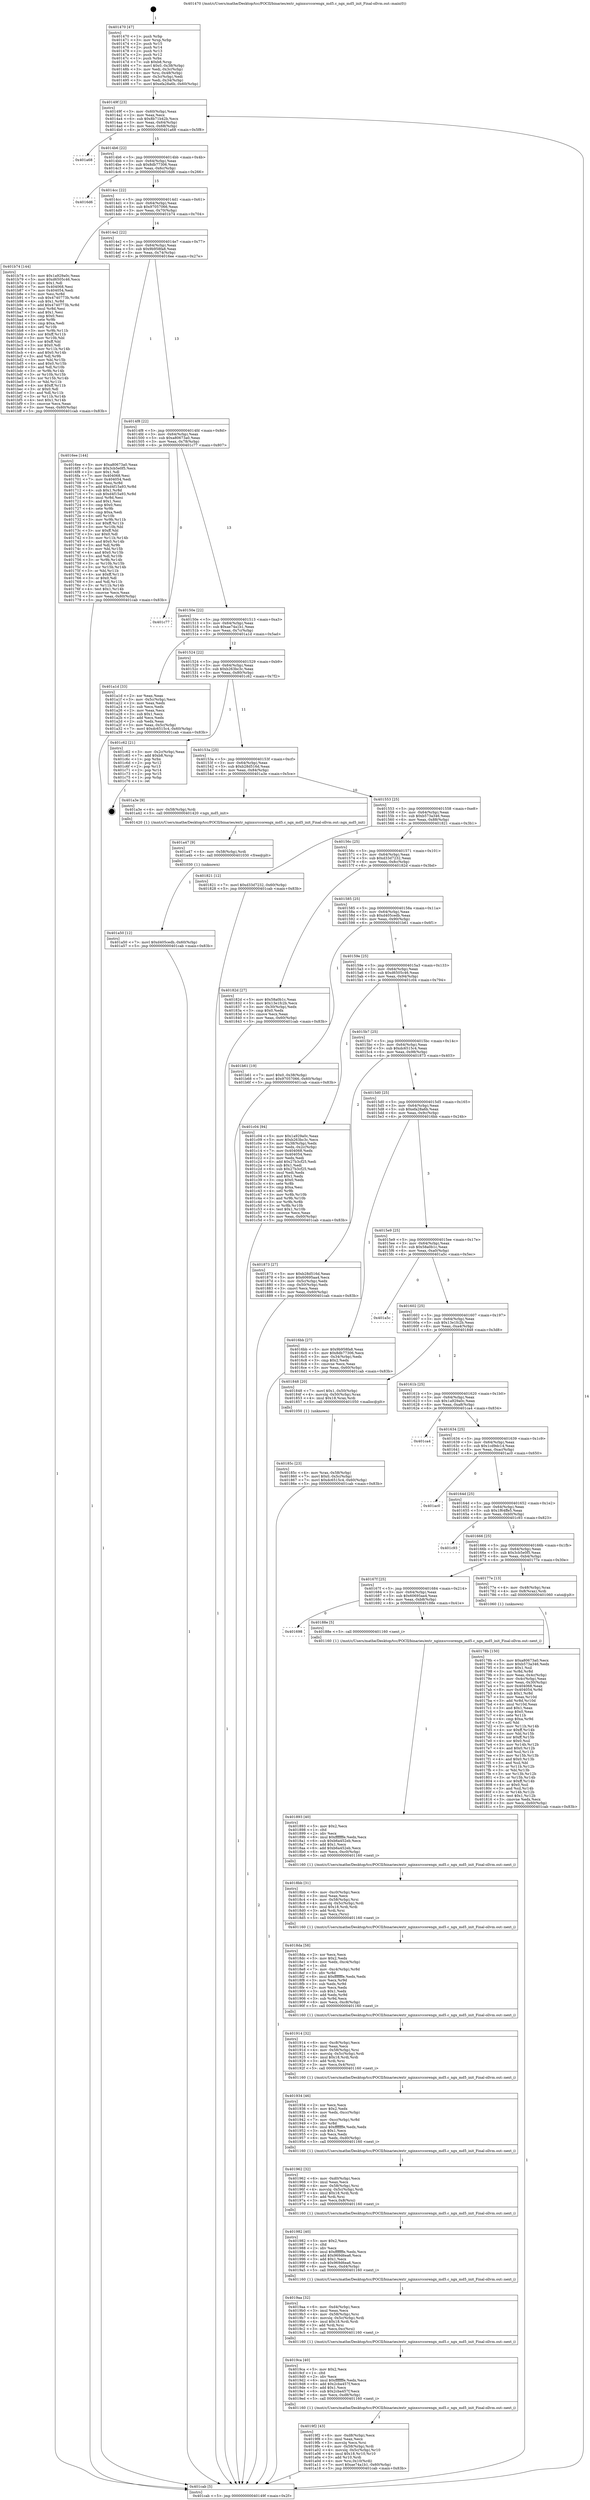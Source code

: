 digraph "0x401470" {
  label = "0x401470 (/mnt/c/Users/mathe/Desktop/tcc/POCII/binaries/extr_nginxsrccorengx_md5.c_ngx_md5_init_Final-ollvm.out::main(0))"
  labelloc = "t"
  node[shape=record]

  Entry [label="",width=0.3,height=0.3,shape=circle,fillcolor=black,style=filled]
  "0x40149f" [label="{
     0x40149f [23]\l
     | [instrs]\l
     &nbsp;&nbsp;0x40149f \<+3\>: mov -0x60(%rbp),%eax\l
     &nbsp;&nbsp;0x4014a2 \<+2\>: mov %eax,%ecx\l
     &nbsp;&nbsp;0x4014a4 \<+6\>: sub $0x8b71b42b,%ecx\l
     &nbsp;&nbsp;0x4014aa \<+3\>: mov %eax,-0x64(%rbp)\l
     &nbsp;&nbsp;0x4014ad \<+3\>: mov %ecx,-0x68(%rbp)\l
     &nbsp;&nbsp;0x4014b0 \<+6\>: je 0000000000401a68 \<main+0x5f8\>\l
  }"]
  "0x401a68" [label="{
     0x401a68\l
  }", style=dashed]
  "0x4014b6" [label="{
     0x4014b6 [22]\l
     | [instrs]\l
     &nbsp;&nbsp;0x4014b6 \<+5\>: jmp 00000000004014bb \<main+0x4b\>\l
     &nbsp;&nbsp;0x4014bb \<+3\>: mov -0x64(%rbp),%eax\l
     &nbsp;&nbsp;0x4014be \<+5\>: sub $0x8db77306,%eax\l
     &nbsp;&nbsp;0x4014c3 \<+3\>: mov %eax,-0x6c(%rbp)\l
     &nbsp;&nbsp;0x4014c6 \<+6\>: je 00000000004016d6 \<main+0x266\>\l
  }"]
  Exit [label="",width=0.3,height=0.3,shape=circle,fillcolor=black,style=filled,peripheries=2]
  "0x4016d6" [label="{
     0x4016d6\l
  }", style=dashed]
  "0x4014cc" [label="{
     0x4014cc [22]\l
     | [instrs]\l
     &nbsp;&nbsp;0x4014cc \<+5\>: jmp 00000000004014d1 \<main+0x61\>\l
     &nbsp;&nbsp;0x4014d1 \<+3\>: mov -0x64(%rbp),%eax\l
     &nbsp;&nbsp;0x4014d4 \<+5\>: sub $0x97057066,%eax\l
     &nbsp;&nbsp;0x4014d9 \<+3\>: mov %eax,-0x70(%rbp)\l
     &nbsp;&nbsp;0x4014dc \<+6\>: je 0000000000401b74 \<main+0x704\>\l
  }"]
  "0x401a50" [label="{
     0x401a50 [12]\l
     | [instrs]\l
     &nbsp;&nbsp;0x401a50 \<+7\>: movl $0xd405cedb,-0x60(%rbp)\l
     &nbsp;&nbsp;0x401a57 \<+5\>: jmp 0000000000401cab \<main+0x83b\>\l
  }"]
  "0x401b74" [label="{
     0x401b74 [144]\l
     | [instrs]\l
     &nbsp;&nbsp;0x401b74 \<+5\>: mov $0x1a929a0c,%eax\l
     &nbsp;&nbsp;0x401b79 \<+5\>: mov $0xd6505c46,%ecx\l
     &nbsp;&nbsp;0x401b7e \<+2\>: mov $0x1,%dl\l
     &nbsp;&nbsp;0x401b80 \<+7\>: mov 0x404068,%esi\l
     &nbsp;&nbsp;0x401b87 \<+7\>: mov 0x404054,%edi\l
     &nbsp;&nbsp;0x401b8e \<+3\>: mov %esi,%r8d\l
     &nbsp;&nbsp;0x401b91 \<+7\>: sub $0x4740773b,%r8d\l
     &nbsp;&nbsp;0x401b98 \<+4\>: sub $0x1,%r8d\l
     &nbsp;&nbsp;0x401b9c \<+7\>: add $0x4740773b,%r8d\l
     &nbsp;&nbsp;0x401ba3 \<+4\>: imul %r8d,%esi\l
     &nbsp;&nbsp;0x401ba7 \<+3\>: and $0x1,%esi\l
     &nbsp;&nbsp;0x401baa \<+3\>: cmp $0x0,%esi\l
     &nbsp;&nbsp;0x401bad \<+4\>: sete %r9b\l
     &nbsp;&nbsp;0x401bb1 \<+3\>: cmp $0xa,%edi\l
     &nbsp;&nbsp;0x401bb4 \<+4\>: setl %r10b\l
     &nbsp;&nbsp;0x401bb8 \<+3\>: mov %r9b,%r11b\l
     &nbsp;&nbsp;0x401bbb \<+4\>: xor $0xff,%r11b\l
     &nbsp;&nbsp;0x401bbf \<+3\>: mov %r10b,%bl\l
     &nbsp;&nbsp;0x401bc2 \<+3\>: xor $0xff,%bl\l
     &nbsp;&nbsp;0x401bc5 \<+3\>: xor $0x0,%dl\l
     &nbsp;&nbsp;0x401bc8 \<+3\>: mov %r11b,%r14b\l
     &nbsp;&nbsp;0x401bcb \<+4\>: and $0x0,%r14b\l
     &nbsp;&nbsp;0x401bcf \<+3\>: and %dl,%r9b\l
     &nbsp;&nbsp;0x401bd2 \<+3\>: mov %bl,%r15b\l
     &nbsp;&nbsp;0x401bd5 \<+4\>: and $0x0,%r15b\l
     &nbsp;&nbsp;0x401bd9 \<+3\>: and %dl,%r10b\l
     &nbsp;&nbsp;0x401bdc \<+3\>: or %r9b,%r14b\l
     &nbsp;&nbsp;0x401bdf \<+3\>: or %r10b,%r15b\l
     &nbsp;&nbsp;0x401be2 \<+3\>: xor %r15b,%r14b\l
     &nbsp;&nbsp;0x401be5 \<+3\>: or %bl,%r11b\l
     &nbsp;&nbsp;0x401be8 \<+4\>: xor $0xff,%r11b\l
     &nbsp;&nbsp;0x401bec \<+3\>: or $0x0,%dl\l
     &nbsp;&nbsp;0x401bef \<+3\>: and %dl,%r11b\l
     &nbsp;&nbsp;0x401bf2 \<+3\>: or %r11b,%r14b\l
     &nbsp;&nbsp;0x401bf5 \<+4\>: test $0x1,%r14b\l
     &nbsp;&nbsp;0x401bf9 \<+3\>: cmovne %ecx,%eax\l
     &nbsp;&nbsp;0x401bfc \<+3\>: mov %eax,-0x60(%rbp)\l
     &nbsp;&nbsp;0x401bff \<+5\>: jmp 0000000000401cab \<main+0x83b\>\l
  }"]
  "0x4014e2" [label="{
     0x4014e2 [22]\l
     | [instrs]\l
     &nbsp;&nbsp;0x4014e2 \<+5\>: jmp 00000000004014e7 \<main+0x77\>\l
     &nbsp;&nbsp;0x4014e7 \<+3\>: mov -0x64(%rbp),%eax\l
     &nbsp;&nbsp;0x4014ea \<+5\>: sub $0x9b958fa8,%eax\l
     &nbsp;&nbsp;0x4014ef \<+3\>: mov %eax,-0x74(%rbp)\l
     &nbsp;&nbsp;0x4014f2 \<+6\>: je 00000000004016ee \<main+0x27e\>\l
  }"]
  "0x401a47" [label="{
     0x401a47 [9]\l
     | [instrs]\l
     &nbsp;&nbsp;0x401a47 \<+4\>: mov -0x58(%rbp),%rdi\l
     &nbsp;&nbsp;0x401a4b \<+5\>: call 0000000000401030 \<free@plt\>\l
     | [calls]\l
     &nbsp;&nbsp;0x401030 \{1\} (unknown)\l
  }"]
  "0x4016ee" [label="{
     0x4016ee [144]\l
     | [instrs]\l
     &nbsp;&nbsp;0x4016ee \<+5\>: mov $0xa80673a0,%eax\l
     &nbsp;&nbsp;0x4016f3 \<+5\>: mov $0x3cb5e0f5,%ecx\l
     &nbsp;&nbsp;0x4016f8 \<+2\>: mov $0x1,%dl\l
     &nbsp;&nbsp;0x4016fa \<+7\>: mov 0x404068,%esi\l
     &nbsp;&nbsp;0x401701 \<+7\>: mov 0x404054,%edi\l
     &nbsp;&nbsp;0x401708 \<+3\>: mov %esi,%r8d\l
     &nbsp;&nbsp;0x40170b \<+7\>: add $0xd4f15a93,%r8d\l
     &nbsp;&nbsp;0x401712 \<+4\>: sub $0x1,%r8d\l
     &nbsp;&nbsp;0x401716 \<+7\>: sub $0xd4f15a93,%r8d\l
     &nbsp;&nbsp;0x40171d \<+4\>: imul %r8d,%esi\l
     &nbsp;&nbsp;0x401721 \<+3\>: and $0x1,%esi\l
     &nbsp;&nbsp;0x401724 \<+3\>: cmp $0x0,%esi\l
     &nbsp;&nbsp;0x401727 \<+4\>: sete %r9b\l
     &nbsp;&nbsp;0x40172b \<+3\>: cmp $0xa,%edi\l
     &nbsp;&nbsp;0x40172e \<+4\>: setl %r10b\l
     &nbsp;&nbsp;0x401732 \<+3\>: mov %r9b,%r11b\l
     &nbsp;&nbsp;0x401735 \<+4\>: xor $0xff,%r11b\l
     &nbsp;&nbsp;0x401739 \<+3\>: mov %r10b,%bl\l
     &nbsp;&nbsp;0x40173c \<+3\>: xor $0xff,%bl\l
     &nbsp;&nbsp;0x40173f \<+3\>: xor $0x0,%dl\l
     &nbsp;&nbsp;0x401742 \<+3\>: mov %r11b,%r14b\l
     &nbsp;&nbsp;0x401745 \<+4\>: and $0x0,%r14b\l
     &nbsp;&nbsp;0x401749 \<+3\>: and %dl,%r9b\l
     &nbsp;&nbsp;0x40174c \<+3\>: mov %bl,%r15b\l
     &nbsp;&nbsp;0x40174f \<+4\>: and $0x0,%r15b\l
     &nbsp;&nbsp;0x401753 \<+3\>: and %dl,%r10b\l
     &nbsp;&nbsp;0x401756 \<+3\>: or %r9b,%r14b\l
     &nbsp;&nbsp;0x401759 \<+3\>: or %r10b,%r15b\l
     &nbsp;&nbsp;0x40175c \<+3\>: xor %r15b,%r14b\l
     &nbsp;&nbsp;0x40175f \<+3\>: or %bl,%r11b\l
     &nbsp;&nbsp;0x401762 \<+4\>: xor $0xff,%r11b\l
     &nbsp;&nbsp;0x401766 \<+3\>: or $0x0,%dl\l
     &nbsp;&nbsp;0x401769 \<+3\>: and %dl,%r11b\l
     &nbsp;&nbsp;0x40176c \<+3\>: or %r11b,%r14b\l
     &nbsp;&nbsp;0x40176f \<+4\>: test $0x1,%r14b\l
     &nbsp;&nbsp;0x401773 \<+3\>: cmovne %ecx,%eax\l
     &nbsp;&nbsp;0x401776 \<+3\>: mov %eax,-0x60(%rbp)\l
     &nbsp;&nbsp;0x401779 \<+5\>: jmp 0000000000401cab \<main+0x83b\>\l
  }"]
  "0x4014f8" [label="{
     0x4014f8 [22]\l
     | [instrs]\l
     &nbsp;&nbsp;0x4014f8 \<+5\>: jmp 00000000004014fd \<main+0x8d\>\l
     &nbsp;&nbsp;0x4014fd \<+3\>: mov -0x64(%rbp),%eax\l
     &nbsp;&nbsp;0x401500 \<+5\>: sub $0xa80673a0,%eax\l
     &nbsp;&nbsp;0x401505 \<+3\>: mov %eax,-0x78(%rbp)\l
     &nbsp;&nbsp;0x401508 \<+6\>: je 0000000000401c77 \<main+0x807\>\l
  }"]
  "0x4019f2" [label="{
     0x4019f2 [43]\l
     | [instrs]\l
     &nbsp;&nbsp;0x4019f2 \<+6\>: mov -0xd8(%rbp),%ecx\l
     &nbsp;&nbsp;0x4019f8 \<+3\>: imul %eax,%ecx\l
     &nbsp;&nbsp;0x4019fb \<+3\>: movslq %ecx,%rsi\l
     &nbsp;&nbsp;0x4019fe \<+4\>: mov -0x58(%rbp),%rdi\l
     &nbsp;&nbsp;0x401a02 \<+4\>: movslq -0x5c(%rbp),%r10\l
     &nbsp;&nbsp;0x401a06 \<+4\>: imul $0x18,%r10,%r10\l
     &nbsp;&nbsp;0x401a0a \<+3\>: add %r10,%rdi\l
     &nbsp;&nbsp;0x401a0d \<+4\>: mov %rsi,0x10(%rdi)\l
     &nbsp;&nbsp;0x401a11 \<+7\>: movl $0xae74a1b1,-0x60(%rbp)\l
     &nbsp;&nbsp;0x401a18 \<+5\>: jmp 0000000000401cab \<main+0x83b\>\l
  }"]
  "0x401c77" [label="{
     0x401c77\l
  }", style=dashed]
  "0x40150e" [label="{
     0x40150e [22]\l
     | [instrs]\l
     &nbsp;&nbsp;0x40150e \<+5\>: jmp 0000000000401513 \<main+0xa3\>\l
     &nbsp;&nbsp;0x401513 \<+3\>: mov -0x64(%rbp),%eax\l
     &nbsp;&nbsp;0x401516 \<+5\>: sub $0xae74a1b1,%eax\l
     &nbsp;&nbsp;0x40151b \<+3\>: mov %eax,-0x7c(%rbp)\l
     &nbsp;&nbsp;0x40151e \<+6\>: je 0000000000401a1d \<main+0x5ad\>\l
  }"]
  "0x4019ca" [label="{
     0x4019ca [40]\l
     | [instrs]\l
     &nbsp;&nbsp;0x4019ca \<+5\>: mov $0x2,%ecx\l
     &nbsp;&nbsp;0x4019cf \<+1\>: cltd\l
     &nbsp;&nbsp;0x4019d0 \<+2\>: idiv %ecx\l
     &nbsp;&nbsp;0x4019d2 \<+6\>: imul $0xfffffffe,%edx,%ecx\l
     &nbsp;&nbsp;0x4019d8 \<+6\>: add $0x2cba457f,%ecx\l
     &nbsp;&nbsp;0x4019de \<+3\>: add $0x1,%ecx\l
     &nbsp;&nbsp;0x4019e1 \<+6\>: sub $0x2cba457f,%ecx\l
     &nbsp;&nbsp;0x4019e7 \<+6\>: mov %ecx,-0xd8(%rbp)\l
     &nbsp;&nbsp;0x4019ed \<+5\>: call 0000000000401160 \<next_i\>\l
     | [calls]\l
     &nbsp;&nbsp;0x401160 \{1\} (/mnt/c/Users/mathe/Desktop/tcc/POCII/binaries/extr_nginxsrccorengx_md5.c_ngx_md5_init_Final-ollvm.out::next_i)\l
  }"]
  "0x401a1d" [label="{
     0x401a1d [33]\l
     | [instrs]\l
     &nbsp;&nbsp;0x401a1d \<+2\>: xor %eax,%eax\l
     &nbsp;&nbsp;0x401a1f \<+3\>: mov -0x5c(%rbp),%ecx\l
     &nbsp;&nbsp;0x401a22 \<+2\>: mov %eax,%edx\l
     &nbsp;&nbsp;0x401a24 \<+2\>: sub %ecx,%edx\l
     &nbsp;&nbsp;0x401a26 \<+2\>: mov %eax,%ecx\l
     &nbsp;&nbsp;0x401a28 \<+3\>: sub $0x1,%ecx\l
     &nbsp;&nbsp;0x401a2b \<+2\>: add %ecx,%edx\l
     &nbsp;&nbsp;0x401a2d \<+2\>: sub %edx,%eax\l
     &nbsp;&nbsp;0x401a2f \<+3\>: mov %eax,-0x5c(%rbp)\l
     &nbsp;&nbsp;0x401a32 \<+7\>: movl $0xdc6515c4,-0x60(%rbp)\l
     &nbsp;&nbsp;0x401a39 \<+5\>: jmp 0000000000401cab \<main+0x83b\>\l
  }"]
  "0x401524" [label="{
     0x401524 [22]\l
     | [instrs]\l
     &nbsp;&nbsp;0x401524 \<+5\>: jmp 0000000000401529 \<main+0xb9\>\l
     &nbsp;&nbsp;0x401529 \<+3\>: mov -0x64(%rbp),%eax\l
     &nbsp;&nbsp;0x40152c \<+5\>: sub $0xb263bc3c,%eax\l
     &nbsp;&nbsp;0x401531 \<+3\>: mov %eax,-0x80(%rbp)\l
     &nbsp;&nbsp;0x401534 \<+6\>: je 0000000000401c62 \<main+0x7f2\>\l
  }"]
  "0x4019aa" [label="{
     0x4019aa [32]\l
     | [instrs]\l
     &nbsp;&nbsp;0x4019aa \<+6\>: mov -0xd4(%rbp),%ecx\l
     &nbsp;&nbsp;0x4019b0 \<+3\>: imul %eax,%ecx\l
     &nbsp;&nbsp;0x4019b3 \<+4\>: mov -0x58(%rbp),%rsi\l
     &nbsp;&nbsp;0x4019b7 \<+4\>: movslq -0x5c(%rbp),%rdi\l
     &nbsp;&nbsp;0x4019bb \<+4\>: imul $0x18,%rdi,%rdi\l
     &nbsp;&nbsp;0x4019bf \<+3\>: add %rdi,%rsi\l
     &nbsp;&nbsp;0x4019c2 \<+3\>: mov %ecx,0xc(%rsi)\l
     &nbsp;&nbsp;0x4019c5 \<+5\>: call 0000000000401160 \<next_i\>\l
     | [calls]\l
     &nbsp;&nbsp;0x401160 \{1\} (/mnt/c/Users/mathe/Desktop/tcc/POCII/binaries/extr_nginxsrccorengx_md5.c_ngx_md5_init_Final-ollvm.out::next_i)\l
  }"]
  "0x401c62" [label="{
     0x401c62 [21]\l
     | [instrs]\l
     &nbsp;&nbsp;0x401c62 \<+3\>: mov -0x2c(%rbp),%eax\l
     &nbsp;&nbsp;0x401c65 \<+7\>: add $0xb8,%rsp\l
     &nbsp;&nbsp;0x401c6c \<+1\>: pop %rbx\l
     &nbsp;&nbsp;0x401c6d \<+2\>: pop %r12\l
     &nbsp;&nbsp;0x401c6f \<+2\>: pop %r13\l
     &nbsp;&nbsp;0x401c71 \<+2\>: pop %r14\l
     &nbsp;&nbsp;0x401c73 \<+2\>: pop %r15\l
     &nbsp;&nbsp;0x401c75 \<+1\>: pop %rbp\l
     &nbsp;&nbsp;0x401c76 \<+1\>: ret\l
  }"]
  "0x40153a" [label="{
     0x40153a [25]\l
     | [instrs]\l
     &nbsp;&nbsp;0x40153a \<+5\>: jmp 000000000040153f \<main+0xcf\>\l
     &nbsp;&nbsp;0x40153f \<+3\>: mov -0x64(%rbp),%eax\l
     &nbsp;&nbsp;0x401542 \<+5\>: sub $0xb28d516d,%eax\l
     &nbsp;&nbsp;0x401547 \<+6\>: mov %eax,-0x84(%rbp)\l
     &nbsp;&nbsp;0x40154d \<+6\>: je 0000000000401a3e \<main+0x5ce\>\l
  }"]
  "0x401982" [label="{
     0x401982 [40]\l
     | [instrs]\l
     &nbsp;&nbsp;0x401982 \<+5\>: mov $0x2,%ecx\l
     &nbsp;&nbsp;0x401987 \<+1\>: cltd\l
     &nbsp;&nbsp;0x401988 \<+2\>: idiv %ecx\l
     &nbsp;&nbsp;0x40198a \<+6\>: imul $0xfffffffe,%edx,%ecx\l
     &nbsp;&nbsp;0x401990 \<+6\>: add $0x969d6ea6,%ecx\l
     &nbsp;&nbsp;0x401996 \<+3\>: add $0x1,%ecx\l
     &nbsp;&nbsp;0x401999 \<+6\>: sub $0x969d6ea6,%ecx\l
     &nbsp;&nbsp;0x40199f \<+6\>: mov %ecx,-0xd4(%rbp)\l
     &nbsp;&nbsp;0x4019a5 \<+5\>: call 0000000000401160 \<next_i\>\l
     | [calls]\l
     &nbsp;&nbsp;0x401160 \{1\} (/mnt/c/Users/mathe/Desktop/tcc/POCII/binaries/extr_nginxsrccorengx_md5.c_ngx_md5_init_Final-ollvm.out::next_i)\l
  }"]
  "0x401a3e" [label="{
     0x401a3e [9]\l
     | [instrs]\l
     &nbsp;&nbsp;0x401a3e \<+4\>: mov -0x58(%rbp),%rdi\l
     &nbsp;&nbsp;0x401a42 \<+5\>: call 0000000000401420 \<ngx_md5_init\>\l
     | [calls]\l
     &nbsp;&nbsp;0x401420 \{1\} (/mnt/c/Users/mathe/Desktop/tcc/POCII/binaries/extr_nginxsrccorengx_md5.c_ngx_md5_init_Final-ollvm.out::ngx_md5_init)\l
  }"]
  "0x401553" [label="{
     0x401553 [25]\l
     | [instrs]\l
     &nbsp;&nbsp;0x401553 \<+5\>: jmp 0000000000401558 \<main+0xe8\>\l
     &nbsp;&nbsp;0x401558 \<+3\>: mov -0x64(%rbp),%eax\l
     &nbsp;&nbsp;0x40155b \<+5\>: sub $0xb573a346,%eax\l
     &nbsp;&nbsp;0x401560 \<+6\>: mov %eax,-0x88(%rbp)\l
     &nbsp;&nbsp;0x401566 \<+6\>: je 0000000000401821 \<main+0x3b1\>\l
  }"]
  "0x401962" [label="{
     0x401962 [32]\l
     | [instrs]\l
     &nbsp;&nbsp;0x401962 \<+6\>: mov -0xd0(%rbp),%ecx\l
     &nbsp;&nbsp;0x401968 \<+3\>: imul %eax,%ecx\l
     &nbsp;&nbsp;0x40196b \<+4\>: mov -0x58(%rbp),%rsi\l
     &nbsp;&nbsp;0x40196f \<+4\>: movslq -0x5c(%rbp),%rdi\l
     &nbsp;&nbsp;0x401973 \<+4\>: imul $0x18,%rdi,%rdi\l
     &nbsp;&nbsp;0x401977 \<+3\>: add %rdi,%rsi\l
     &nbsp;&nbsp;0x40197a \<+3\>: mov %ecx,0x8(%rsi)\l
     &nbsp;&nbsp;0x40197d \<+5\>: call 0000000000401160 \<next_i\>\l
     | [calls]\l
     &nbsp;&nbsp;0x401160 \{1\} (/mnt/c/Users/mathe/Desktop/tcc/POCII/binaries/extr_nginxsrccorengx_md5.c_ngx_md5_init_Final-ollvm.out::next_i)\l
  }"]
  "0x401821" [label="{
     0x401821 [12]\l
     | [instrs]\l
     &nbsp;&nbsp;0x401821 \<+7\>: movl $0xd33d7232,-0x60(%rbp)\l
     &nbsp;&nbsp;0x401828 \<+5\>: jmp 0000000000401cab \<main+0x83b\>\l
  }"]
  "0x40156c" [label="{
     0x40156c [25]\l
     | [instrs]\l
     &nbsp;&nbsp;0x40156c \<+5\>: jmp 0000000000401571 \<main+0x101\>\l
     &nbsp;&nbsp;0x401571 \<+3\>: mov -0x64(%rbp),%eax\l
     &nbsp;&nbsp;0x401574 \<+5\>: sub $0xd33d7232,%eax\l
     &nbsp;&nbsp;0x401579 \<+6\>: mov %eax,-0x8c(%rbp)\l
     &nbsp;&nbsp;0x40157f \<+6\>: je 000000000040182d \<main+0x3bd\>\l
  }"]
  "0x401934" [label="{
     0x401934 [46]\l
     | [instrs]\l
     &nbsp;&nbsp;0x401934 \<+2\>: xor %ecx,%ecx\l
     &nbsp;&nbsp;0x401936 \<+5\>: mov $0x2,%edx\l
     &nbsp;&nbsp;0x40193b \<+6\>: mov %edx,-0xcc(%rbp)\l
     &nbsp;&nbsp;0x401941 \<+1\>: cltd\l
     &nbsp;&nbsp;0x401942 \<+7\>: mov -0xcc(%rbp),%r8d\l
     &nbsp;&nbsp;0x401949 \<+3\>: idiv %r8d\l
     &nbsp;&nbsp;0x40194c \<+6\>: imul $0xfffffffe,%edx,%edx\l
     &nbsp;&nbsp;0x401952 \<+3\>: sub $0x1,%ecx\l
     &nbsp;&nbsp;0x401955 \<+2\>: sub %ecx,%edx\l
     &nbsp;&nbsp;0x401957 \<+6\>: mov %edx,-0xd0(%rbp)\l
     &nbsp;&nbsp;0x40195d \<+5\>: call 0000000000401160 \<next_i\>\l
     | [calls]\l
     &nbsp;&nbsp;0x401160 \{1\} (/mnt/c/Users/mathe/Desktop/tcc/POCII/binaries/extr_nginxsrccorengx_md5.c_ngx_md5_init_Final-ollvm.out::next_i)\l
  }"]
  "0x40182d" [label="{
     0x40182d [27]\l
     | [instrs]\l
     &nbsp;&nbsp;0x40182d \<+5\>: mov $0x58a0b1c,%eax\l
     &nbsp;&nbsp;0x401832 \<+5\>: mov $0x13e1fc2b,%ecx\l
     &nbsp;&nbsp;0x401837 \<+3\>: mov -0x30(%rbp),%edx\l
     &nbsp;&nbsp;0x40183a \<+3\>: cmp $0x0,%edx\l
     &nbsp;&nbsp;0x40183d \<+3\>: cmove %ecx,%eax\l
     &nbsp;&nbsp;0x401840 \<+3\>: mov %eax,-0x60(%rbp)\l
     &nbsp;&nbsp;0x401843 \<+5\>: jmp 0000000000401cab \<main+0x83b\>\l
  }"]
  "0x401585" [label="{
     0x401585 [25]\l
     | [instrs]\l
     &nbsp;&nbsp;0x401585 \<+5\>: jmp 000000000040158a \<main+0x11a\>\l
     &nbsp;&nbsp;0x40158a \<+3\>: mov -0x64(%rbp),%eax\l
     &nbsp;&nbsp;0x40158d \<+5\>: sub $0xd405cedb,%eax\l
     &nbsp;&nbsp;0x401592 \<+6\>: mov %eax,-0x90(%rbp)\l
     &nbsp;&nbsp;0x401598 \<+6\>: je 0000000000401b61 \<main+0x6f1\>\l
  }"]
  "0x401914" [label="{
     0x401914 [32]\l
     | [instrs]\l
     &nbsp;&nbsp;0x401914 \<+6\>: mov -0xc8(%rbp),%ecx\l
     &nbsp;&nbsp;0x40191a \<+3\>: imul %eax,%ecx\l
     &nbsp;&nbsp;0x40191d \<+4\>: mov -0x58(%rbp),%rsi\l
     &nbsp;&nbsp;0x401921 \<+4\>: movslq -0x5c(%rbp),%rdi\l
     &nbsp;&nbsp;0x401925 \<+4\>: imul $0x18,%rdi,%rdi\l
     &nbsp;&nbsp;0x401929 \<+3\>: add %rdi,%rsi\l
     &nbsp;&nbsp;0x40192c \<+3\>: mov %ecx,0x4(%rsi)\l
     &nbsp;&nbsp;0x40192f \<+5\>: call 0000000000401160 \<next_i\>\l
     | [calls]\l
     &nbsp;&nbsp;0x401160 \{1\} (/mnt/c/Users/mathe/Desktop/tcc/POCII/binaries/extr_nginxsrccorengx_md5.c_ngx_md5_init_Final-ollvm.out::next_i)\l
  }"]
  "0x401b61" [label="{
     0x401b61 [19]\l
     | [instrs]\l
     &nbsp;&nbsp;0x401b61 \<+7\>: movl $0x0,-0x38(%rbp)\l
     &nbsp;&nbsp;0x401b68 \<+7\>: movl $0x97057066,-0x60(%rbp)\l
     &nbsp;&nbsp;0x401b6f \<+5\>: jmp 0000000000401cab \<main+0x83b\>\l
  }"]
  "0x40159e" [label="{
     0x40159e [25]\l
     | [instrs]\l
     &nbsp;&nbsp;0x40159e \<+5\>: jmp 00000000004015a3 \<main+0x133\>\l
     &nbsp;&nbsp;0x4015a3 \<+3\>: mov -0x64(%rbp),%eax\l
     &nbsp;&nbsp;0x4015a6 \<+5\>: sub $0xd6505c46,%eax\l
     &nbsp;&nbsp;0x4015ab \<+6\>: mov %eax,-0x94(%rbp)\l
     &nbsp;&nbsp;0x4015b1 \<+6\>: je 0000000000401c04 \<main+0x794\>\l
  }"]
  "0x4018da" [label="{
     0x4018da [58]\l
     | [instrs]\l
     &nbsp;&nbsp;0x4018da \<+2\>: xor %ecx,%ecx\l
     &nbsp;&nbsp;0x4018dc \<+5\>: mov $0x2,%edx\l
     &nbsp;&nbsp;0x4018e1 \<+6\>: mov %edx,-0xc4(%rbp)\l
     &nbsp;&nbsp;0x4018e7 \<+1\>: cltd\l
     &nbsp;&nbsp;0x4018e8 \<+7\>: mov -0xc4(%rbp),%r8d\l
     &nbsp;&nbsp;0x4018ef \<+3\>: idiv %r8d\l
     &nbsp;&nbsp;0x4018f2 \<+6\>: imul $0xfffffffe,%edx,%edx\l
     &nbsp;&nbsp;0x4018f8 \<+3\>: mov %ecx,%r9d\l
     &nbsp;&nbsp;0x4018fb \<+3\>: sub %edx,%r9d\l
     &nbsp;&nbsp;0x4018fe \<+2\>: mov %ecx,%edx\l
     &nbsp;&nbsp;0x401900 \<+3\>: sub $0x1,%edx\l
     &nbsp;&nbsp;0x401903 \<+3\>: add %edx,%r9d\l
     &nbsp;&nbsp;0x401906 \<+3\>: sub %r9d,%ecx\l
     &nbsp;&nbsp;0x401909 \<+6\>: mov %ecx,-0xc8(%rbp)\l
     &nbsp;&nbsp;0x40190f \<+5\>: call 0000000000401160 \<next_i\>\l
     | [calls]\l
     &nbsp;&nbsp;0x401160 \{1\} (/mnt/c/Users/mathe/Desktop/tcc/POCII/binaries/extr_nginxsrccorengx_md5.c_ngx_md5_init_Final-ollvm.out::next_i)\l
  }"]
  "0x401c04" [label="{
     0x401c04 [94]\l
     | [instrs]\l
     &nbsp;&nbsp;0x401c04 \<+5\>: mov $0x1a929a0c,%eax\l
     &nbsp;&nbsp;0x401c09 \<+5\>: mov $0xb263bc3c,%ecx\l
     &nbsp;&nbsp;0x401c0e \<+3\>: mov -0x38(%rbp),%edx\l
     &nbsp;&nbsp;0x401c11 \<+3\>: mov %edx,-0x2c(%rbp)\l
     &nbsp;&nbsp;0x401c14 \<+7\>: mov 0x404068,%edx\l
     &nbsp;&nbsp;0x401c1b \<+7\>: mov 0x404054,%esi\l
     &nbsp;&nbsp;0x401c22 \<+2\>: mov %edx,%edi\l
     &nbsp;&nbsp;0x401c24 \<+6\>: add $0x27b3cf25,%edi\l
     &nbsp;&nbsp;0x401c2a \<+3\>: sub $0x1,%edi\l
     &nbsp;&nbsp;0x401c2d \<+6\>: sub $0x27b3cf25,%edi\l
     &nbsp;&nbsp;0x401c33 \<+3\>: imul %edi,%edx\l
     &nbsp;&nbsp;0x401c36 \<+3\>: and $0x1,%edx\l
     &nbsp;&nbsp;0x401c39 \<+3\>: cmp $0x0,%edx\l
     &nbsp;&nbsp;0x401c3c \<+4\>: sete %r8b\l
     &nbsp;&nbsp;0x401c40 \<+3\>: cmp $0xa,%esi\l
     &nbsp;&nbsp;0x401c43 \<+4\>: setl %r9b\l
     &nbsp;&nbsp;0x401c47 \<+3\>: mov %r8b,%r10b\l
     &nbsp;&nbsp;0x401c4a \<+3\>: and %r9b,%r10b\l
     &nbsp;&nbsp;0x401c4d \<+3\>: xor %r9b,%r8b\l
     &nbsp;&nbsp;0x401c50 \<+3\>: or %r8b,%r10b\l
     &nbsp;&nbsp;0x401c53 \<+4\>: test $0x1,%r10b\l
     &nbsp;&nbsp;0x401c57 \<+3\>: cmovne %ecx,%eax\l
     &nbsp;&nbsp;0x401c5a \<+3\>: mov %eax,-0x60(%rbp)\l
     &nbsp;&nbsp;0x401c5d \<+5\>: jmp 0000000000401cab \<main+0x83b\>\l
  }"]
  "0x4015b7" [label="{
     0x4015b7 [25]\l
     | [instrs]\l
     &nbsp;&nbsp;0x4015b7 \<+5\>: jmp 00000000004015bc \<main+0x14c\>\l
     &nbsp;&nbsp;0x4015bc \<+3\>: mov -0x64(%rbp),%eax\l
     &nbsp;&nbsp;0x4015bf \<+5\>: sub $0xdc6515c4,%eax\l
     &nbsp;&nbsp;0x4015c4 \<+6\>: mov %eax,-0x98(%rbp)\l
     &nbsp;&nbsp;0x4015ca \<+6\>: je 0000000000401873 \<main+0x403\>\l
  }"]
  "0x4018bb" [label="{
     0x4018bb [31]\l
     | [instrs]\l
     &nbsp;&nbsp;0x4018bb \<+6\>: mov -0xc0(%rbp),%ecx\l
     &nbsp;&nbsp;0x4018c1 \<+3\>: imul %eax,%ecx\l
     &nbsp;&nbsp;0x4018c4 \<+4\>: mov -0x58(%rbp),%rsi\l
     &nbsp;&nbsp;0x4018c8 \<+4\>: movslq -0x5c(%rbp),%rdi\l
     &nbsp;&nbsp;0x4018cc \<+4\>: imul $0x18,%rdi,%rdi\l
     &nbsp;&nbsp;0x4018d0 \<+3\>: add %rdi,%rsi\l
     &nbsp;&nbsp;0x4018d3 \<+2\>: mov %ecx,(%rsi)\l
     &nbsp;&nbsp;0x4018d5 \<+5\>: call 0000000000401160 \<next_i\>\l
     | [calls]\l
     &nbsp;&nbsp;0x401160 \{1\} (/mnt/c/Users/mathe/Desktop/tcc/POCII/binaries/extr_nginxsrccorengx_md5.c_ngx_md5_init_Final-ollvm.out::next_i)\l
  }"]
  "0x401873" [label="{
     0x401873 [27]\l
     | [instrs]\l
     &nbsp;&nbsp;0x401873 \<+5\>: mov $0xb28d516d,%eax\l
     &nbsp;&nbsp;0x401878 \<+5\>: mov $0x60695aa4,%ecx\l
     &nbsp;&nbsp;0x40187d \<+3\>: mov -0x5c(%rbp),%edx\l
     &nbsp;&nbsp;0x401880 \<+3\>: cmp -0x50(%rbp),%edx\l
     &nbsp;&nbsp;0x401883 \<+3\>: cmovl %ecx,%eax\l
     &nbsp;&nbsp;0x401886 \<+3\>: mov %eax,-0x60(%rbp)\l
     &nbsp;&nbsp;0x401889 \<+5\>: jmp 0000000000401cab \<main+0x83b\>\l
  }"]
  "0x4015d0" [label="{
     0x4015d0 [25]\l
     | [instrs]\l
     &nbsp;&nbsp;0x4015d0 \<+5\>: jmp 00000000004015d5 \<main+0x165\>\l
     &nbsp;&nbsp;0x4015d5 \<+3\>: mov -0x64(%rbp),%eax\l
     &nbsp;&nbsp;0x4015d8 \<+5\>: sub $0xefa28a6b,%eax\l
     &nbsp;&nbsp;0x4015dd \<+6\>: mov %eax,-0x9c(%rbp)\l
     &nbsp;&nbsp;0x4015e3 \<+6\>: je 00000000004016bb \<main+0x24b\>\l
  }"]
  "0x401893" [label="{
     0x401893 [40]\l
     | [instrs]\l
     &nbsp;&nbsp;0x401893 \<+5\>: mov $0x2,%ecx\l
     &nbsp;&nbsp;0x401898 \<+1\>: cltd\l
     &nbsp;&nbsp;0x401899 \<+2\>: idiv %ecx\l
     &nbsp;&nbsp;0x40189b \<+6\>: imul $0xfffffffe,%edx,%ecx\l
     &nbsp;&nbsp;0x4018a1 \<+6\>: sub $0xb6a452eb,%ecx\l
     &nbsp;&nbsp;0x4018a7 \<+3\>: add $0x1,%ecx\l
     &nbsp;&nbsp;0x4018aa \<+6\>: add $0xb6a452eb,%ecx\l
     &nbsp;&nbsp;0x4018b0 \<+6\>: mov %ecx,-0xc0(%rbp)\l
     &nbsp;&nbsp;0x4018b6 \<+5\>: call 0000000000401160 \<next_i\>\l
     | [calls]\l
     &nbsp;&nbsp;0x401160 \{1\} (/mnt/c/Users/mathe/Desktop/tcc/POCII/binaries/extr_nginxsrccorengx_md5.c_ngx_md5_init_Final-ollvm.out::next_i)\l
  }"]
  "0x4016bb" [label="{
     0x4016bb [27]\l
     | [instrs]\l
     &nbsp;&nbsp;0x4016bb \<+5\>: mov $0x9b958fa8,%eax\l
     &nbsp;&nbsp;0x4016c0 \<+5\>: mov $0x8db77306,%ecx\l
     &nbsp;&nbsp;0x4016c5 \<+3\>: mov -0x34(%rbp),%edx\l
     &nbsp;&nbsp;0x4016c8 \<+3\>: cmp $0x2,%edx\l
     &nbsp;&nbsp;0x4016cb \<+3\>: cmovne %ecx,%eax\l
     &nbsp;&nbsp;0x4016ce \<+3\>: mov %eax,-0x60(%rbp)\l
     &nbsp;&nbsp;0x4016d1 \<+5\>: jmp 0000000000401cab \<main+0x83b\>\l
  }"]
  "0x4015e9" [label="{
     0x4015e9 [25]\l
     | [instrs]\l
     &nbsp;&nbsp;0x4015e9 \<+5\>: jmp 00000000004015ee \<main+0x17e\>\l
     &nbsp;&nbsp;0x4015ee \<+3\>: mov -0x64(%rbp),%eax\l
     &nbsp;&nbsp;0x4015f1 \<+5\>: sub $0x58a0b1c,%eax\l
     &nbsp;&nbsp;0x4015f6 \<+6\>: mov %eax,-0xa0(%rbp)\l
     &nbsp;&nbsp;0x4015fc \<+6\>: je 0000000000401a5c \<main+0x5ec\>\l
  }"]
  "0x401cab" [label="{
     0x401cab [5]\l
     | [instrs]\l
     &nbsp;&nbsp;0x401cab \<+5\>: jmp 000000000040149f \<main+0x2f\>\l
  }"]
  "0x401470" [label="{
     0x401470 [47]\l
     | [instrs]\l
     &nbsp;&nbsp;0x401470 \<+1\>: push %rbp\l
     &nbsp;&nbsp;0x401471 \<+3\>: mov %rsp,%rbp\l
     &nbsp;&nbsp;0x401474 \<+2\>: push %r15\l
     &nbsp;&nbsp;0x401476 \<+2\>: push %r14\l
     &nbsp;&nbsp;0x401478 \<+2\>: push %r13\l
     &nbsp;&nbsp;0x40147a \<+2\>: push %r12\l
     &nbsp;&nbsp;0x40147c \<+1\>: push %rbx\l
     &nbsp;&nbsp;0x40147d \<+7\>: sub $0xb8,%rsp\l
     &nbsp;&nbsp;0x401484 \<+7\>: movl $0x0,-0x38(%rbp)\l
     &nbsp;&nbsp;0x40148b \<+3\>: mov %edi,-0x3c(%rbp)\l
     &nbsp;&nbsp;0x40148e \<+4\>: mov %rsi,-0x48(%rbp)\l
     &nbsp;&nbsp;0x401492 \<+3\>: mov -0x3c(%rbp),%edi\l
     &nbsp;&nbsp;0x401495 \<+3\>: mov %edi,-0x34(%rbp)\l
     &nbsp;&nbsp;0x401498 \<+7\>: movl $0xefa28a6b,-0x60(%rbp)\l
  }"]
  "0x401698" [label="{
     0x401698\l
  }", style=dashed]
  "0x401a5c" [label="{
     0x401a5c\l
  }", style=dashed]
  "0x401602" [label="{
     0x401602 [25]\l
     | [instrs]\l
     &nbsp;&nbsp;0x401602 \<+5\>: jmp 0000000000401607 \<main+0x197\>\l
     &nbsp;&nbsp;0x401607 \<+3\>: mov -0x64(%rbp),%eax\l
     &nbsp;&nbsp;0x40160a \<+5\>: sub $0x13e1fc2b,%eax\l
     &nbsp;&nbsp;0x40160f \<+6\>: mov %eax,-0xa4(%rbp)\l
     &nbsp;&nbsp;0x401615 \<+6\>: je 0000000000401848 \<main+0x3d8\>\l
  }"]
  "0x40188e" [label="{
     0x40188e [5]\l
     | [instrs]\l
     &nbsp;&nbsp;0x40188e \<+5\>: call 0000000000401160 \<next_i\>\l
     | [calls]\l
     &nbsp;&nbsp;0x401160 \{1\} (/mnt/c/Users/mathe/Desktop/tcc/POCII/binaries/extr_nginxsrccorengx_md5.c_ngx_md5_init_Final-ollvm.out::next_i)\l
  }"]
  "0x401848" [label="{
     0x401848 [20]\l
     | [instrs]\l
     &nbsp;&nbsp;0x401848 \<+7\>: movl $0x1,-0x50(%rbp)\l
     &nbsp;&nbsp;0x40184f \<+4\>: movslq -0x50(%rbp),%rax\l
     &nbsp;&nbsp;0x401853 \<+4\>: imul $0x18,%rax,%rdi\l
     &nbsp;&nbsp;0x401857 \<+5\>: call 0000000000401050 \<malloc@plt\>\l
     | [calls]\l
     &nbsp;&nbsp;0x401050 \{1\} (unknown)\l
  }"]
  "0x40161b" [label="{
     0x40161b [25]\l
     | [instrs]\l
     &nbsp;&nbsp;0x40161b \<+5\>: jmp 0000000000401620 \<main+0x1b0\>\l
     &nbsp;&nbsp;0x401620 \<+3\>: mov -0x64(%rbp),%eax\l
     &nbsp;&nbsp;0x401623 \<+5\>: sub $0x1a929a0c,%eax\l
     &nbsp;&nbsp;0x401628 \<+6\>: mov %eax,-0xa8(%rbp)\l
     &nbsp;&nbsp;0x40162e \<+6\>: je 0000000000401ca4 \<main+0x834\>\l
  }"]
  "0x40185c" [label="{
     0x40185c [23]\l
     | [instrs]\l
     &nbsp;&nbsp;0x40185c \<+4\>: mov %rax,-0x58(%rbp)\l
     &nbsp;&nbsp;0x401860 \<+7\>: movl $0x0,-0x5c(%rbp)\l
     &nbsp;&nbsp;0x401867 \<+7\>: movl $0xdc6515c4,-0x60(%rbp)\l
     &nbsp;&nbsp;0x40186e \<+5\>: jmp 0000000000401cab \<main+0x83b\>\l
  }"]
  "0x401ca4" [label="{
     0x401ca4\l
  }", style=dashed]
  "0x401634" [label="{
     0x401634 [25]\l
     | [instrs]\l
     &nbsp;&nbsp;0x401634 \<+5\>: jmp 0000000000401639 \<main+0x1c9\>\l
     &nbsp;&nbsp;0x401639 \<+3\>: mov -0x64(%rbp),%eax\l
     &nbsp;&nbsp;0x40163c \<+5\>: sub $0x1cd9dc14,%eax\l
     &nbsp;&nbsp;0x401641 \<+6\>: mov %eax,-0xac(%rbp)\l
     &nbsp;&nbsp;0x401647 \<+6\>: je 0000000000401ac0 \<main+0x650\>\l
  }"]
  "0x40178b" [label="{
     0x40178b [150]\l
     | [instrs]\l
     &nbsp;&nbsp;0x40178b \<+5\>: mov $0xa80673a0,%ecx\l
     &nbsp;&nbsp;0x401790 \<+5\>: mov $0xb573a346,%edx\l
     &nbsp;&nbsp;0x401795 \<+3\>: mov $0x1,%sil\l
     &nbsp;&nbsp;0x401798 \<+3\>: xor %r8d,%r8d\l
     &nbsp;&nbsp;0x40179b \<+3\>: mov %eax,-0x4c(%rbp)\l
     &nbsp;&nbsp;0x40179e \<+3\>: mov -0x4c(%rbp),%eax\l
     &nbsp;&nbsp;0x4017a1 \<+3\>: mov %eax,-0x30(%rbp)\l
     &nbsp;&nbsp;0x4017a4 \<+7\>: mov 0x404068,%eax\l
     &nbsp;&nbsp;0x4017ab \<+8\>: mov 0x404054,%r9d\l
     &nbsp;&nbsp;0x4017b3 \<+4\>: sub $0x1,%r8d\l
     &nbsp;&nbsp;0x4017b7 \<+3\>: mov %eax,%r10d\l
     &nbsp;&nbsp;0x4017ba \<+3\>: add %r8d,%r10d\l
     &nbsp;&nbsp;0x4017bd \<+4\>: imul %r10d,%eax\l
     &nbsp;&nbsp;0x4017c1 \<+3\>: and $0x1,%eax\l
     &nbsp;&nbsp;0x4017c4 \<+3\>: cmp $0x0,%eax\l
     &nbsp;&nbsp;0x4017c7 \<+4\>: sete %r11b\l
     &nbsp;&nbsp;0x4017cb \<+4\>: cmp $0xa,%r9d\l
     &nbsp;&nbsp;0x4017cf \<+3\>: setl %bl\l
     &nbsp;&nbsp;0x4017d2 \<+3\>: mov %r11b,%r14b\l
     &nbsp;&nbsp;0x4017d5 \<+4\>: xor $0xff,%r14b\l
     &nbsp;&nbsp;0x4017d9 \<+3\>: mov %bl,%r15b\l
     &nbsp;&nbsp;0x4017dc \<+4\>: xor $0xff,%r15b\l
     &nbsp;&nbsp;0x4017e0 \<+4\>: xor $0x0,%sil\l
     &nbsp;&nbsp;0x4017e4 \<+3\>: mov %r14b,%r12b\l
     &nbsp;&nbsp;0x4017e7 \<+4\>: and $0x0,%r12b\l
     &nbsp;&nbsp;0x4017eb \<+3\>: and %sil,%r11b\l
     &nbsp;&nbsp;0x4017ee \<+3\>: mov %r15b,%r13b\l
     &nbsp;&nbsp;0x4017f1 \<+4\>: and $0x0,%r13b\l
     &nbsp;&nbsp;0x4017f5 \<+3\>: and %sil,%bl\l
     &nbsp;&nbsp;0x4017f8 \<+3\>: or %r11b,%r12b\l
     &nbsp;&nbsp;0x4017fb \<+3\>: or %bl,%r13b\l
     &nbsp;&nbsp;0x4017fe \<+3\>: xor %r13b,%r12b\l
     &nbsp;&nbsp;0x401801 \<+3\>: or %r15b,%r14b\l
     &nbsp;&nbsp;0x401804 \<+4\>: xor $0xff,%r14b\l
     &nbsp;&nbsp;0x401808 \<+4\>: or $0x0,%sil\l
     &nbsp;&nbsp;0x40180c \<+3\>: and %sil,%r14b\l
     &nbsp;&nbsp;0x40180f \<+3\>: or %r14b,%r12b\l
     &nbsp;&nbsp;0x401812 \<+4\>: test $0x1,%r12b\l
     &nbsp;&nbsp;0x401816 \<+3\>: cmovne %edx,%ecx\l
     &nbsp;&nbsp;0x401819 \<+3\>: mov %ecx,-0x60(%rbp)\l
     &nbsp;&nbsp;0x40181c \<+5\>: jmp 0000000000401cab \<main+0x83b\>\l
  }"]
  "0x401ac0" [label="{
     0x401ac0\l
  }", style=dashed]
  "0x40164d" [label="{
     0x40164d [25]\l
     | [instrs]\l
     &nbsp;&nbsp;0x40164d \<+5\>: jmp 0000000000401652 \<main+0x1e2\>\l
     &nbsp;&nbsp;0x401652 \<+3\>: mov -0x64(%rbp),%eax\l
     &nbsp;&nbsp;0x401655 \<+5\>: sub $0x1f64ffe5,%eax\l
     &nbsp;&nbsp;0x40165a \<+6\>: mov %eax,-0xb0(%rbp)\l
     &nbsp;&nbsp;0x401660 \<+6\>: je 0000000000401c93 \<main+0x823\>\l
  }"]
  "0x40167f" [label="{
     0x40167f [25]\l
     | [instrs]\l
     &nbsp;&nbsp;0x40167f \<+5\>: jmp 0000000000401684 \<main+0x214\>\l
     &nbsp;&nbsp;0x401684 \<+3\>: mov -0x64(%rbp),%eax\l
     &nbsp;&nbsp;0x401687 \<+5\>: sub $0x60695aa4,%eax\l
     &nbsp;&nbsp;0x40168c \<+6\>: mov %eax,-0xb8(%rbp)\l
     &nbsp;&nbsp;0x401692 \<+6\>: je 000000000040188e \<main+0x41e\>\l
  }"]
  "0x401c93" [label="{
     0x401c93\l
  }", style=dashed]
  "0x401666" [label="{
     0x401666 [25]\l
     | [instrs]\l
     &nbsp;&nbsp;0x401666 \<+5\>: jmp 000000000040166b \<main+0x1fb\>\l
     &nbsp;&nbsp;0x40166b \<+3\>: mov -0x64(%rbp),%eax\l
     &nbsp;&nbsp;0x40166e \<+5\>: sub $0x3cb5e0f5,%eax\l
     &nbsp;&nbsp;0x401673 \<+6\>: mov %eax,-0xb4(%rbp)\l
     &nbsp;&nbsp;0x401679 \<+6\>: je 000000000040177e \<main+0x30e\>\l
  }"]
  "0x40177e" [label="{
     0x40177e [13]\l
     | [instrs]\l
     &nbsp;&nbsp;0x40177e \<+4\>: mov -0x48(%rbp),%rax\l
     &nbsp;&nbsp;0x401782 \<+4\>: mov 0x8(%rax),%rdi\l
     &nbsp;&nbsp;0x401786 \<+5\>: call 0000000000401060 \<atoi@plt\>\l
     | [calls]\l
     &nbsp;&nbsp;0x401060 \{1\} (unknown)\l
  }"]
  Entry -> "0x401470" [label=" 1"]
  "0x40149f" -> "0x401a68" [label=" 0"]
  "0x40149f" -> "0x4014b6" [label=" 15"]
  "0x401c62" -> Exit [label=" 1"]
  "0x4014b6" -> "0x4016d6" [label=" 0"]
  "0x4014b6" -> "0x4014cc" [label=" 15"]
  "0x401c04" -> "0x401cab" [label=" 1"]
  "0x4014cc" -> "0x401b74" [label=" 1"]
  "0x4014cc" -> "0x4014e2" [label=" 14"]
  "0x401b74" -> "0x401cab" [label=" 1"]
  "0x4014e2" -> "0x4016ee" [label=" 1"]
  "0x4014e2" -> "0x4014f8" [label=" 13"]
  "0x401b61" -> "0x401cab" [label=" 1"]
  "0x4014f8" -> "0x401c77" [label=" 0"]
  "0x4014f8" -> "0x40150e" [label=" 13"]
  "0x401a50" -> "0x401cab" [label=" 1"]
  "0x40150e" -> "0x401a1d" [label=" 1"]
  "0x40150e" -> "0x401524" [label=" 12"]
  "0x401a47" -> "0x401a50" [label=" 1"]
  "0x401524" -> "0x401c62" [label=" 1"]
  "0x401524" -> "0x40153a" [label=" 11"]
  "0x401a3e" -> "0x401a47" [label=" 1"]
  "0x40153a" -> "0x401a3e" [label=" 1"]
  "0x40153a" -> "0x401553" [label=" 10"]
  "0x401a1d" -> "0x401cab" [label=" 1"]
  "0x401553" -> "0x401821" [label=" 1"]
  "0x401553" -> "0x40156c" [label=" 9"]
  "0x4019f2" -> "0x401cab" [label=" 1"]
  "0x40156c" -> "0x40182d" [label=" 1"]
  "0x40156c" -> "0x401585" [label=" 8"]
  "0x4019ca" -> "0x4019f2" [label=" 1"]
  "0x401585" -> "0x401b61" [label=" 1"]
  "0x401585" -> "0x40159e" [label=" 7"]
  "0x4019aa" -> "0x4019ca" [label=" 1"]
  "0x40159e" -> "0x401c04" [label=" 1"]
  "0x40159e" -> "0x4015b7" [label=" 6"]
  "0x401982" -> "0x4019aa" [label=" 1"]
  "0x4015b7" -> "0x401873" [label=" 2"]
  "0x4015b7" -> "0x4015d0" [label=" 4"]
  "0x401962" -> "0x401982" [label=" 1"]
  "0x4015d0" -> "0x4016bb" [label=" 1"]
  "0x4015d0" -> "0x4015e9" [label=" 3"]
  "0x4016bb" -> "0x401cab" [label=" 1"]
  "0x401470" -> "0x40149f" [label=" 1"]
  "0x401cab" -> "0x40149f" [label=" 14"]
  "0x4016ee" -> "0x401cab" [label=" 1"]
  "0x401934" -> "0x401962" [label=" 1"]
  "0x4015e9" -> "0x401a5c" [label=" 0"]
  "0x4015e9" -> "0x401602" [label=" 3"]
  "0x401914" -> "0x401934" [label=" 1"]
  "0x401602" -> "0x401848" [label=" 1"]
  "0x401602" -> "0x40161b" [label=" 2"]
  "0x4018da" -> "0x401914" [label=" 1"]
  "0x40161b" -> "0x401ca4" [label=" 0"]
  "0x40161b" -> "0x401634" [label=" 2"]
  "0x401893" -> "0x4018bb" [label=" 1"]
  "0x401634" -> "0x401ac0" [label=" 0"]
  "0x401634" -> "0x40164d" [label=" 2"]
  "0x40188e" -> "0x401893" [label=" 1"]
  "0x40164d" -> "0x401c93" [label=" 0"]
  "0x40164d" -> "0x401666" [label=" 2"]
  "0x40167f" -> "0x401698" [label=" 0"]
  "0x401666" -> "0x40177e" [label=" 1"]
  "0x401666" -> "0x40167f" [label=" 1"]
  "0x40177e" -> "0x40178b" [label=" 1"]
  "0x40178b" -> "0x401cab" [label=" 1"]
  "0x401821" -> "0x401cab" [label=" 1"]
  "0x40182d" -> "0x401cab" [label=" 1"]
  "0x401848" -> "0x40185c" [label=" 1"]
  "0x40185c" -> "0x401cab" [label=" 1"]
  "0x401873" -> "0x401cab" [label=" 2"]
  "0x4018bb" -> "0x4018da" [label=" 1"]
  "0x40167f" -> "0x40188e" [label=" 1"]
}
